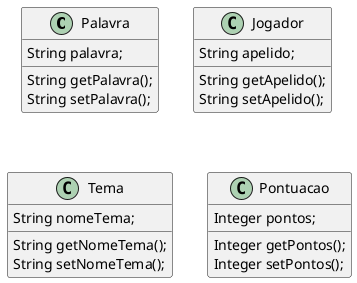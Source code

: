 @startuml


class Palavra{
    String palavra;

    String getPalavra();
    String setPalavra();
}

class Jogador{
    String apelido;

    String getApelido();
    String setApelido();
}

class Tema{
    String nomeTema;

    String getNomeTema();
    String setNomeTema();
}

class Pontuacao{
    Integer pontos;

    Integer getPontos();
    Integer setPontos();
}




@enduml